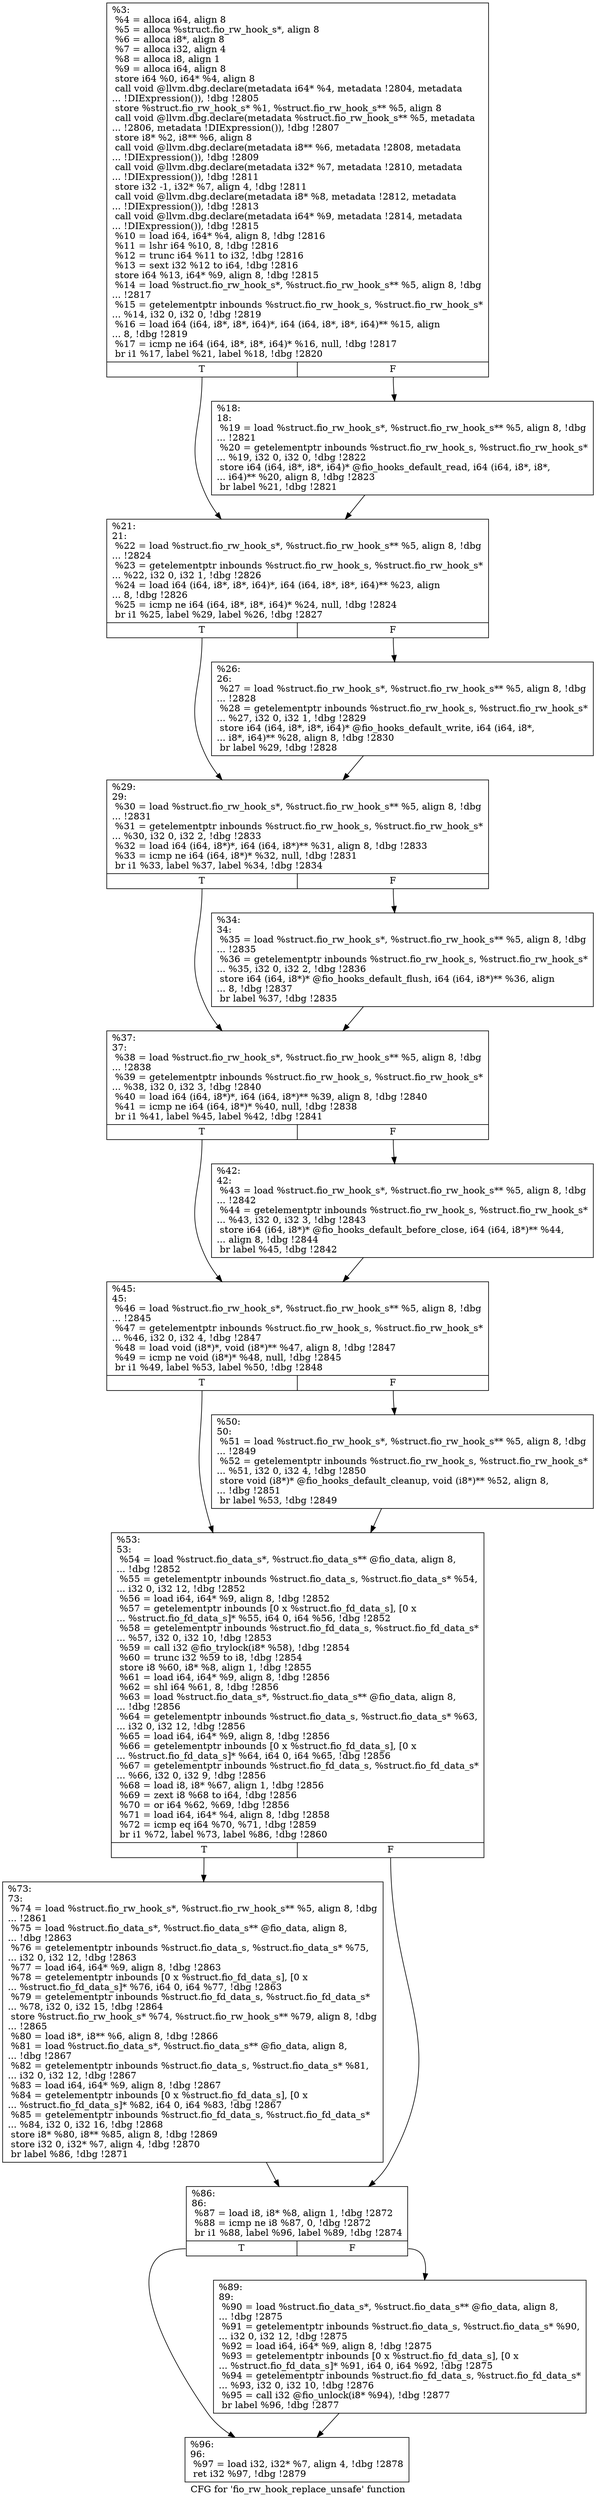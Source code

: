 digraph "CFG for 'fio_rw_hook_replace_unsafe' function" {
	label="CFG for 'fio_rw_hook_replace_unsafe' function";

	Node0x556851565580 [shape=record,label="{%3:\l  %4 = alloca i64, align 8\l  %5 = alloca %struct.fio_rw_hook_s*, align 8\l  %6 = alloca i8*, align 8\l  %7 = alloca i32, align 4\l  %8 = alloca i8, align 1\l  %9 = alloca i64, align 8\l  store i64 %0, i64* %4, align 8\l  call void @llvm.dbg.declare(metadata i64* %4, metadata !2804, metadata\l... !DIExpression()), !dbg !2805\l  store %struct.fio_rw_hook_s* %1, %struct.fio_rw_hook_s** %5, align 8\l  call void @llvm.dbg.declare(metadata %struct.fio_rw_hook_s** %5, metadata\l... !2806, metadata !DIExpression()), !dbg !2807\l  store i8* %2, i8** %6, align 8\l  call void @llvm.dbg.declare(metadata i8** %6, metadata !2808, metadata\l... !DIExpression()), !dbg !2809\l  call void @llvm.dbg.declare(metadata i32* %7, metadata !2810, metadata\l... !DIExpression()), !dbg !2811\l  store i32 -1, i32* %7, align 4, !dbg !2811\l  call void @llvm.dbg.declare(metadata i8* %8, metadata !2812, metadata\l... !DIExpression()), !dbg !2813\l  call void @llvm.dbg.declare(metadata i64* %9, metadata !2814, metadata\l... !DIExpression()), !dbg !2815\l  %10 = load i64, i64* %4, align 8, !dbg !2816\l  %11 = lshr i64 %10, 8, !dbg !2816\l  %12 = trunc i64 %11 to i32, !dbg !2816\l  %13 = sext i32 %12 to i64, !dbg !2816\l  store i64 %13, i64* %9, align 8, !dbg !2815\l  %14 = load %struct.fio_rw_hook_s*, %struct.fio_rw_hook_s** %5, align 8, !dbg\l... !2817\l  %15 = getelementptr inbounds %struct.fio_rw_hook_s, %struct.fio_rw_hook_s*\l... %14, i32 0, i32 0, !dbg !2819\l  %16 = load i64 (i64, i8*, i8*, i64)*, i64 (i64, i8*, i8*, i64)** %15, align\l... 8, !dbg !2819\l  %17 = icmp ne i64 (i64, i8*, i8*, i64)* %16, null, !dbg !2817\l  br i1 %17, label %21, label %18, !dbg !2820\l|{<s0>T|<s1>F}}"];
	Node0x556851565580:s0 -> Node0x556851567e50;
	Node0x556851565580:s1 -> Node0x556851567e00;
	Node0x556851567e00 [shape=record,label="{%18:\l18:                                               \l  %19 = load %struct.fio_rw_hook_s*, %struct.fio_rw_hook_s** %5, align 8, !dbg\l... !2821\l  %20 = getelementptr inbounds %struct.fio_rw_hook_s, %struct.fio_rw_hook_s*\l... %19, i32 0, i32 0, !dbg !2822\l  store i64 (i64, i8*, i8*, i64)* @fio_hooks_default_read, i64 (i64, i8*, i8*,\l... i64)** %20, align 8, !dbg !2823\l  br label %21, !dbg !2821\l}"];
	Node0x556851567e00 -> Node0x556851567e50;
	Node0x556851567e50 [shape=record,label="{%21:\l21:                                               \l  %22 = load %struct.fio_rw_hook_s*, %struct.fio_rw_hook_s** %5, align 8, !dbg\l... !2824\l  %23 = getelementptr inbounds %struct.fio_rw_hook_s, %struct.fio_rw_hook_s*\l... %22, i32 0, i32 1, !dbg !2826\l  %24 = load i64 (i64, i8*, i8*, i64)*, i64 (i64, i8*, i8*, i64)** %23, align\l... 8, !dbg !2826\l  %25 = icmp ne i64 (i64, i8*, i8*, i64)* %24, null, !dbg !2824\l  br i1 %25, label %29, label %26, !dbg !2827\l|{<s0>T|<s1>F}}"];
	Node0x556851567e50:s0 -> Node0x556851567ef0;
	Node0x556851567e50:s1 -> Node0x556851567ea0;
	Node0x556851567ea0 [shape=record,label="{%26:\l26:                                               \l  %27 = load %struct.fio_rw_hook_s*, %struct.fio_rw_hook_s** %5, align 8, !dbg\l... !2828\l  %28 = getelementptr inbounds %struct.fio_rw_hook_s, %struct.fio_rw_hook_s*\l... %27, i32 0, i32 1, !dbg !2829\l  store i64 (i64, i8*, i8*, i64)* @fio_hooks_default_write, i64 (i64, i8*,\l... i8*, i64)** %28, align 8, !dbg !2830\l  br label %29, !dbg !2828\l}"];
	Node0x556851567ea0 -> Node0x556851567ef0;
	Node0x556851567ef0 [shape=record,label="{%29:\l29:                                               \l  %30 = load %struct.fio_rw_hook_s*, %struct.fio_rw_hook_s** %5, align 8, !dbg\l... !2831\l  %31 = getelementptr inbounds %struct.fio_rw_hook_s, %struct.fio_rw_hook_s*\l... %30, i32 0, i32 2, !dbg !2833\l  %32 = load i64 (i64, i8*)*, i64 (i64, i8*)** %31, align 8, !dbg !2833\l  %33 = icmp ne i64 (i64, i8*)* %32, null, !dbg !2831\l  br i1 %33, label %37, label %34, !dbg !2834\l|{<s0>T|<s1>F}}"];
	Node0x556851567ef0:s0 -> Node0x556851567f90;
	Node0x556851567ef0:s1 -> Node0x556851567f40;
	Node0x556851567f40 [shape=record,label="{%34:\l34:                                               \l  %35 = load %struct.fio_rw_hook_s*, %struct.fio_rw_hook_s** %5, align 8, !dbg\l... !2835\l  %36 = getelementptr inbounds %struct.fio_rw_hook_s, %struct.fio_rw_hook_s*\l... %35, i32 0, i32 2, !dbg !2836\l  store i64 (i64, i8*)* @fio_hooks_default_flush, i64 (i64, i8*)** %36, align\l... 8, !dbg !2837\l  br label %37, !dbg !2835\l}"];
	Node0x556851567f40 -> Node0x556851567f90;
	Node0x556851567f90 [shape=record,label="{%37:\l37:                                               \l  %38 = load %struct.fio_rw_hook_s*, %struct.fio_rw_hook_s** %5, align 8, !dbg\l... !2838\l  %39 = getelementptr inbounds %struct.fio_rw_hook_s, %struct.fio_rw_hook_s*\l... %38, i32 0, i32 3, !dbg !2840\l  %40 = load i64 (i64, i8*)*, i64 (i64, i8*)** %39, align 8, !dbg !2840\l  %41 = icmp ne i64 (i64, i8*)* %40, null, !dbg !2838\l  br i1 %41, label %45, label %42, !dbg !2841\l|{<s0>T|<s1>F}}"];
	Node0x556851567f90:s0 -> Node0x556851568030;
	Node0x556851567f90:s1 -> Node0x556851567fe0;
	Node0x556851567fe0 [shape=record,label="{%42:\l42:                                               \l  %43 = load %struct.fio_rw_hook_s*, %struct.fio_rw_hook_s** %5, align 8, !dbg\l... !2842\l  %44 = getelementptr inbounds %struct.fio_rw_hook_s, %struct.fio_rw_hook_s*\l... %43, i32 0, i32 3, !dbg !2843\l  store i64 (i64, i8*)* @fio_hooks_default_before_close, i64 (i64, i8*)** %44,\l... align 8, !dbg !2844\l  br label %45, !dbg !2842\l}"];
	Node0x556851567fe0 -> Node0x556851568030;
	Node0x556851568030 [shape=record,label="{%45:\l45:                                               \l  %46 = load %struct.fio_rw_hook_s*, %struct.fio_rw_hook_s** %5, align 8, !dbg\l... !2845\l  %47 = getelementptr inbounds %struct.fio_rw_hook_s, %struct.fio_rw_hook_s*\l... %46, i32 0, i32 4, !dbg !2847\l  %48 = load void (i8*)*, void (i8*)** %47, align 8, !dbg !2847\l  %49 = icmp ne void (i8*)* %48, null, !dbg !2845\l  br i1 %49, label %53, label %50, !dbg !2848\l|{<s0>T|<s1>F}}"];
	Node0x556851568030:s0 -> Node0x5568515680d0;
	Node0x556851568030:s1 -> Node0x556851568080;
	Node0x556851568080 [shape=record,label="{%50:\l50:                                               \l  %51 = load %struct.fio_rw_hook_s*, %struct.fio_rw_hook_s** %5, align 8, !dbg\l... !2849\l  %52 = getelementptr inbounds %struct.fio_rw_hook_s, %struct.fio_rw_hook_s*\l... %51, i32 0, i32 4, !dbg !2850\l  store void (i8*)* @fio_hooks_default_cleanup, void (i8*)** %52, align 8,\l... !dbg !2851\l  br label %53, !dbg !2849\l}"];
	Node0x556851568080 -> Node0x5568515680d0;
	Node0x5568515680d0 [shape=record,label="{%53:\l53:                                               \l  %54 = load %struct.fio_data_s*, %struct.fio_data_s** @fio_data, align 8,\l... !dbg !2852\l  %55 = getelementptr inbounds %struct.fio_data_s, %struct.fio_data_s* %54,\l... i32 0, i32 12, !dbg !2852\l  %56 = load i64, i64* %9, align 8, !dbg !2852\l  %57 = getelementptr inbounds [0 x %struct.fio_fd_data_s], [0 x\l... %struct.fio_fd_data_s]* %55, i64 0, i64 %56, !dbg !2852\l  %58 = getelementptr inbounds %struct.fio_fd_data_s, %struct.fio_fd_data_s*\l... %57, i32 0, i32 10, !dbg !2853\l  %59 = call i32 @fio_trylock(i8* %58), !dbg !2854\l  %60 = trunc i32 %59 to i8, !dbg !2854\l  store i8 %60, i8* %8, align 1, !dbg !2855\l  %61 = load i64, i64* %9, align 8, !dbg !2856\l  %62 = shl i64 %61, 8, !dbg !2856\l  %63 = load %struct.fio_data_s*, %struct.fio_data_s** @fio_data, align 8,\l... !dbg !2856\l  %64 = getelementptr inbounds %struct.fio_data_s, %struct.fio_data_s* %63,\l... i32 0, i32 12, !dbg !2856\l  %65 = load i64, i64* %9, align 8, !dbg !2856\l  %66 = getelementptr inbounds [0 x %struct.fio_fd_data_s], [0 x\l... %struct.fio_fd_data_s]* %64, i64 0, i64 %65, !dbg !2856\l  %67 = getelementptr inbounds %struct.fio_fd_data_s, %struct.fio_fd_data_s*\l... %66, i32 0, i32 9, !dbg !2856\l  %68 = load i8, i8* %67, align 1, !dbg !2856\l  %69 = zext i8 %68 to i64, !dbg !2856\l  %70 = or i64 %62, %69, !dbg !2856\l  %71 = load i64, i64* %4, align 8, !dbg !2858\l  %72 = icmp eq i64 %70, %71, !dbg !2859\l  br i1 %72, label %73, label %86, !dbg !2860\l|{<s0>T|<s1>F}}"];
	Node0x5568515680d0:s0 -> Node0x556851568120;
	Node0x5568515680d0:s1 -> Node0x556851568170;
	Node0x556851568120 [shape=record,label="{%73:\l73:                                               \l  %74 = load %struct.fio_rw_hook_s*, %struct.fio_rw_hook_s** %5, align 8, !dbg\l... !2861\l  %75 = load %struct.fio_data_s*, %struct.fio_data_s** @fio_data, align 8,\l... !dbg !2863\l  %76 = getelementptr inbounds %struct.fio_data_s, %struct.fio_data_s* %75,\l... i32 0, i32 12, !dbg !2863\l  %77 = load i64, i64* %9, align 8, !dbg !2863\l  %78 = getelementptr inbounds [0 x %struct.fio_fd_data_s], [0 x\l... %struct.fio_fd_data_s]* %76, i64 0, i64 %77, !dbg !2863\l  %79 = getelementptr inbounds %struct.fio_fd_data_s, %struct.fio_fd_data_s*\l... %78, i32 0, i32 15, !dbg !2864\l  store %struct.fio_rw_hook_s* %74, %struct.fio_rw_hook_s** %79, align 8, !dbg\l... !2865\l  %80 = load i8*, i8** %6, align 8, !dbg !2866\l  %81 = load %struct.fio_data_s*, %struct.fio_data_s** @fio_data, align 8,\l... !dbg !2867\l  %82 = getelementptr inbounds %struct.fio_data_s, %struct.fio_data_s* %81,\l... i32 0, i32 12, !dbg !2867\l  %83 = load i64, i64* %9, align 8, !dbg !2867\l  %84 = getelementptr inbounds [0 x %struct.fio_fd_data_s], [0 x\l... %struct.fio_fd_data_s]* %82, i64 0, i64 %83, !dbg !2867\l  %85 = getelementptr inbounds %struct.fio_fd_data_s, %struct.fio_fd_data_s*\l... %84, i32 0, i32 16, !dbg !2868\l  store i8* %80, i8** %85, align 8, !dbg !2869\l  store i32 0, i32* %7, align 4, !dbg !2870\l  br label %86, !dbg !2871\l}"];
	Node0x556851568120 -> Node0x556851568170;
	Node0x556851568170 [shape=record,label="{%86:\l86:                                               \l  %87 = load i8, i8* %8, align 1, !dbg !2872\l  %88 = icmp ne i8 %87, 0, !dbg !2872\l  br i1 %88, label %96, label %89, !dbg !2874\l|{<s0>T|<s1>F}}"];
	Node0x556851568170:s0 -> Node0x556851568210;
	Node0x556851568170:s1 -> Node0x5568515681c0;
	Node0x5568515681c0 [shape=record,label="{%89:\l89:                                               \l  %90 = load %struct.fio_data_s*, %struct.fio_data_s** @fio_data, align 8,\l... !dbg !2875\l  %91 = getelementptr inbounds %struct.fio_data_s, %struct.fio_data_s* %90,\l... i32 0, i32 12, !dbg !2875\l  %92 = load i64, i64* %9, align 8, !dbg !2875\l  %93 = getelementptr inbounds [0 x %struct.fio_fd_data_s], [0 x\l... %struct.fio_fd_data_s]* %91, i64 0, i64 %92, !dbg !2875\l  %94 = getelementptr inbounds %struct.fio_fd_data_s, %struct.fio_fd_data_s*\l... %93, i32 0, i32 10, !dbg !2876\l  %95 = call i32 @fio_unlock(i8* %94), !dbg !2877\l  br label %96, !dbg !2877\l}"];
	Node0x5568515681c0 -> Node0x556851568210;
	Node0x556851568210 [shape=record,label="{%96:\l96:                                               \l  %97 = load i32, i32* %7, align 4, !dbg !2878\l  ret i32 %97, !dbg !2879\l}"];
}
